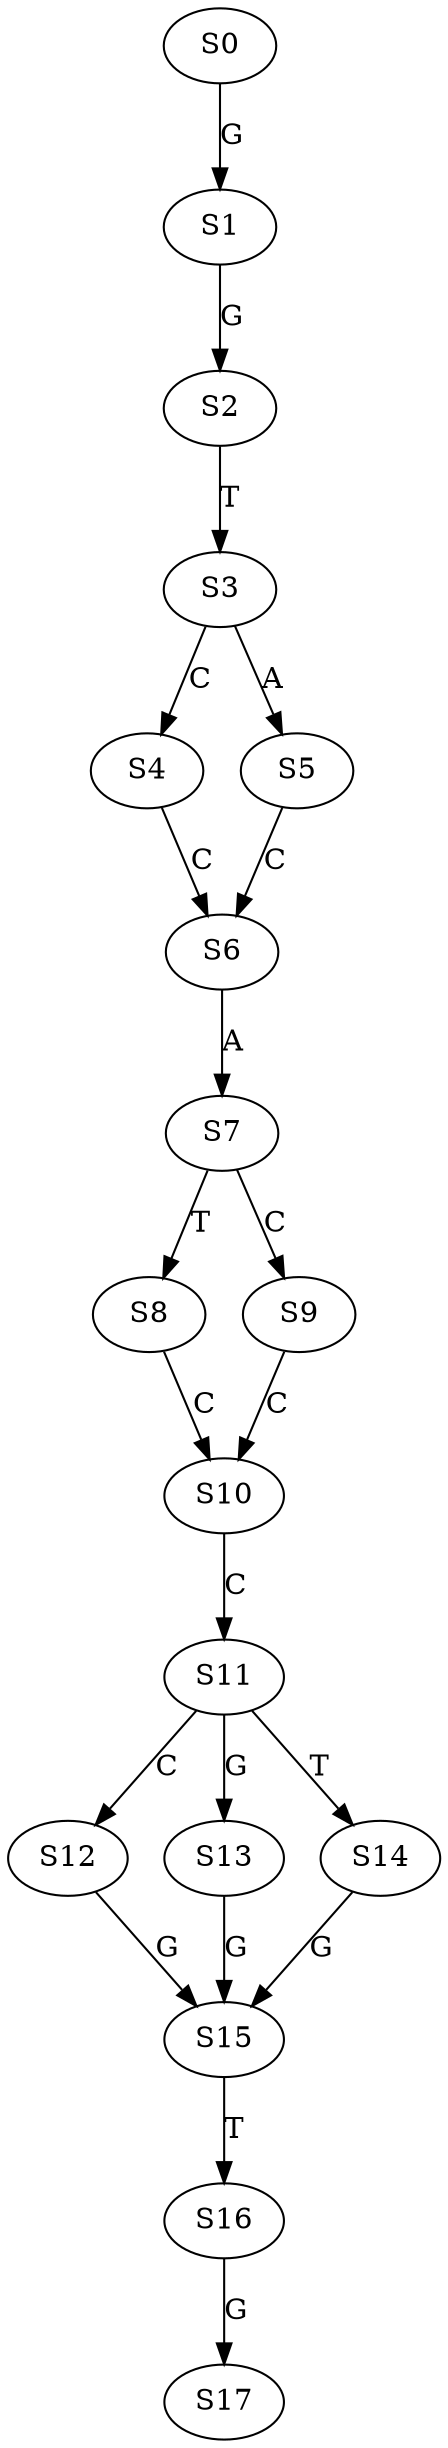 strict digraph  {
	S0 -> S1 [ label = G ];
	S1 -> S2 [ label = G ];
	S2 -> S3 [ label = T ];
	S3 -> S4 [ label = C ];
	S3 -> S5 [ label = A ];
	S4 -> S6 [ label = C ];
	S5 -> S6 [ label = C ];
	S6 -> S7 [ label = A ];
	S7 -> S8 [ label = T ];
	S7 -> S9 [ label = C ];
	S8 -> S10 [ label = C ];
	S9 -> S10 [ label = C ];
	S10 -> S11 [ label = C ];
	S11 -> S12 [ label = C ];
	S11 -> S13 [ label = G ];
	S11 -> S14 [ label = T ];
	S12 -> S15 [ label = G ];
	S13 -> S15 [ label = G ];
	S14 -> S15 [ label = G ];
	S15 -> S16 [ label = T ];
	S16 -> S17 [ label = G ];
}
